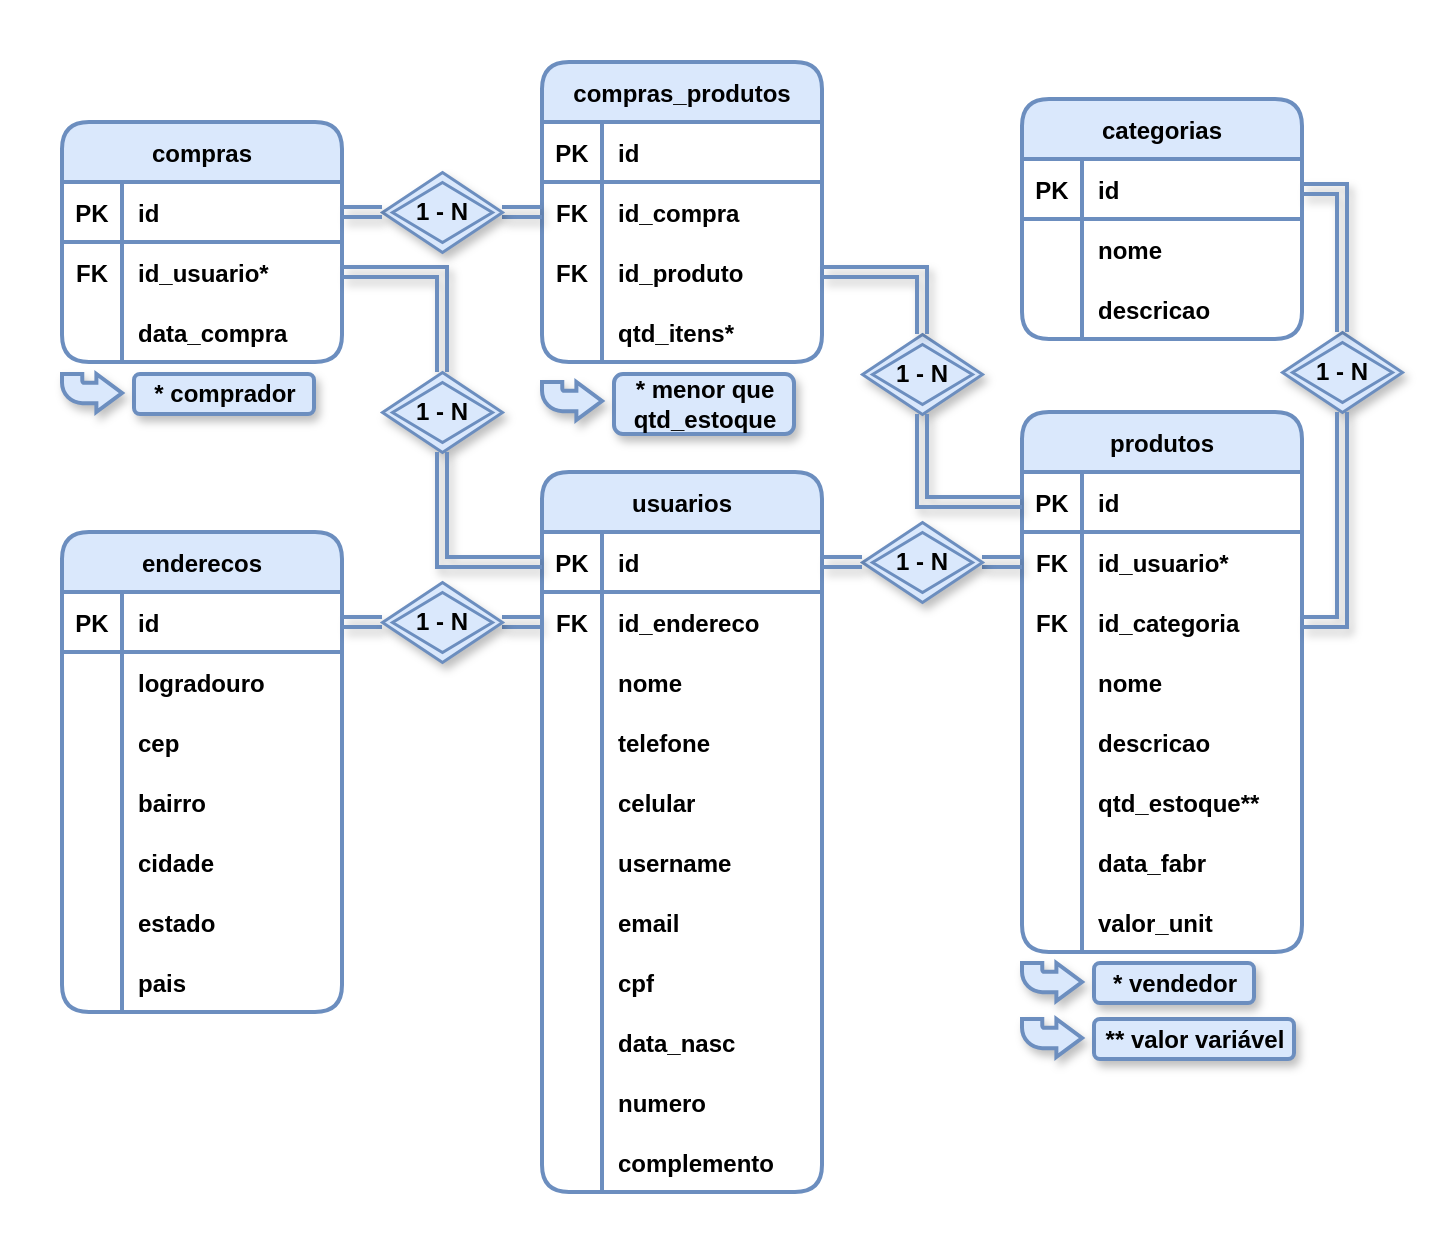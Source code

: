 <mxfile version="17.4.1" type="device"><diagram id="b4i7ONMPFhgixzAvoHpo" name="Page-1"><mxGraphModel dx="1632" dy="1576" grid="1" gridSize="10" guides="1" tooltips="1" connect="1" arrows="1" fold="1" page="1" pageScale="1" pageWidth="850" pageHeight="1100" math="0" shadow="0"><root><mxCell id="0"/><mxCell id="1" parent="0"/><mxCell id="5kbHIDiy7e9if0yEuhr5-342" style="edgeStyle=orthogonalEdgeStyle;shape=link;rounded=0;orthogonalLoop=1;jettySize=auto;html=1;fontSize=12;fontColor=default;labelBackgroundColor=default;fontStyle=1;strokeColor=#6C8EBF;fillColor=#f5f5f5;gradientColor=#b3b3b3;shadow=1;sketch=0;strokeWidth=2;" parent="1" source="5kbHIDiy7e9if0yEuhr5-11" target="5kbHIDiy7e9if0yEuhr5-293" edge="1"><mxGeometry relative="1" as="geometry"/></mxCell><mxCell id="5kbHIDiy7e9if0yEuhr5-4" value="usuarios" style="shape=table;startSize=30;container=1;collapsible=1;childLayout=tableLayout;fixedRows=1;rowLines=0;fontStyle=1;align=center;resizeLast=1;labelBackgroundColor=none;fontSize=12;fillColor=#dae8fc;strokeColor=#6C8EBF;shadow=0;rounded=1;strokeWidth=2;swimlaneLine=1;labelBorderColor=none;" parent="1" vertex="1"><mxGeometry x="70" y="140" width="140" height="360" as="geometry"/></mxCell><mxCell id="5kbHIDiy7e9if0yEuhr5-5" value="" style="shape=tableRow;horizontal=0;startSize=0;swimlaneHead=0;swimlaneBody=0;fillColor=none;collapsible=0;dropTarget=0;points=[[0,0.5],[1,0.5]];portConstraint=eastwest;top=0;left=0;right=0;bottom=1;fontColor=#000000;labelBackgroundColor=none;fontStyle=1;fontSize=12;strokeWidth=2;strokeColor=#6C8EBF;" parent="5kbHIDiy7e9if0yEuhr5-4" vertex="1"><mxGeometry y="30" width="140" height="30" as="geometry"/></mxCell><mxCell id="5kbHIDiy7e9if0yEuhr5-6" value="PK" style="shape=partialRectangle;connectable=0;fillColor=none;top=0;left=0;bottom=0;right=0;fontStyle=1;overflow=hidden;fontColor=#000000;labelBackgroundColor=none;fontSize=12;strokeWidth=2;strokeColor=#6C8EBF;" parent="5kbHIDiy7e9if0yEuhr5-5" vertex="1"><mxGeometry width="30" height="30" as="geometry"><mxRectangle width="30" height="30" as="alternateBounds"/></mxGeometry></mxCell><mxCell id="5kbHIDiy7e9if0yEuhr5-7" value="id" style="shape=partialRectangle;connectable=0;fillColor=none;top=0;left=0;bottom=0;right=0;align=left;spacingLeft=6;fontStyle=1;overflow=hidden;fontColor=#000000;labelBackgroundColor=none;fontSize=12;strokeWidth=2;strokeColor=#6C8EBF;" parent="5kbHIDiy7e9if0yEuhr5-5" vertex="1"><mxGeometry x="30" width="110" height="30" as="geometry"><mxRectangle width="110" height="30" as="alternateBounds"/></mxGeometry></mxCell><mxCell id="5kbHIDiy7e9if0yEuhr5-11" value="" style="shape=tableRow;horizontal=0;startSize=0;swimlaneHead=0;swimlaneBody=0;fillColor=none;collapsible=0;dropTarget=0;points=[[0,0.5],[1,0.5]];portConstraint=eastwest;top=0;left=0;right=0;bottom=0;fontColor=#000000;labelBackgroundColor=none;fontStyle=1;fontSize=12;strokeWidth=2;strokeColor=#6C8EBF;" parent="5kbHIDiy7e9if0yEuhr5-4" vertex="1"><mxGeometry y="60" width="140" height="30" as="geometry"/></mxCell><mxCell id="5kbHIDiy7e9if0yEuhr5-12" value="FK" style="shape=partialRectangle;connectable=0;fillColor=none;top=0;left=0;bottom=0;right=0;editable=1;overflow=hidden;fontStyle=1;fontColor=#000000;labelBackgroundColor=none;fontSize=12;strokeWidth=2;strokeColor=#6C8EBF;" parent="5kbHIDiy7e9if0yEuhr5-11" vertex="1"><mxGeometry width="30" height="30" as="geometry"><mxRectangle width="30" height="30" as="alternateBounds"/></mxGeometry></mxCell><mxCell id="5kbHIDiy7e9if0yEuhr5-13" value="id_endereco" style="shape=partialRectangle;connectable=0;fillColor=none;top=0;left=0;bottom=0;right=0;align=left;spacingLeft=6;overflow=hidden;fontStyle=1;fontColor=#000000;labelBackgroundColor=none;fontSize=12;strokeWidth=2;strokeColor=#6C8EBF;" parent="5kbHIDiy7e9if0yEuhr5-11" vertex="1"><mxGeometry x="30" width="110" height="30" as="geometry"><mxRectangle width="110" height="30" as="alternateBounds"/></mxGeometry></mxCell><mxCell id="5kbHIDiy7e9if0yEuhr5-8" value="" style="shape=tableRow;horizontal=0;startSize=0;swimlaneHead=0;swimlaneBody=0;fillColor=none;collapsible=0;dropTarget=0;points=[[0,0.5],[1,0.5]];portConstraint=eastwest;top=0;left=0;right=0;bottom=0;fontColor=#000000;labelBackgroundColor=none;fontStyle=1;fontSize=12;strokeWidth=2;strokeColor=#6C8EBF;" parent="5kbHIDiy7e9if0yEuhr5-4" vertex="1"><mxGeometry y="90" width="140" height="30" as="geometry"/></mxCell><mxCell id="5kbHIDiy7e9if0yEuhr5-9" value="" style="shape=partialRectangle;connectable=0;fillColor=none;top=0;left=0;bottom=0;right=0;editable=1;overflow=hidden;fontColor=#000000;labelBackgroundColor=none;fontStyle=1;fontSize=12;strokeWidth=2;strokeColor=#6C8EBF;" parent="5kbHIDiy7e9if0yEuhr5-8" vertex="1"><mxGeometry width="30" height="30" as="geometry"><mxRectangle width="30" height="30" as="alternateBounds"/></mxGeometry></mxCell><mxCell id="5kbHIDiy7e9if0yEuhr5-10" value="nome" style="shape=partialRectangle;connectable=0;fillColor=none;top=0;left=0;bottom=0;right=0;align=left;spacingLeft=6;overflow=hidden;fontColor=#000000;labelBackgroundColor=none;fontStyle=1;fontSize=12;strokeWidth=2;strokeColor=#6C8EBF;" parent="5kbHIDiy7e9if0yEuhr5-8" vertex="1"><mxGeometry x="30" width="110" height="30" as="geometry"><mxRectangle width="110" height="30" as="alternateBounds"/></mxGeometry></mxCell><mxCell id="5kbHIDiy7e9if0yEuhr5-14" value="" style="shape=tableRow;horizontal=0;startSize=0;swimlaneHead=0;swimlaneBody=0;fillColor=none;collapsible=0;dropTarget=0;points=[[0,0.5],[1,0.5]];portConstraint=eastwest;top=0;left=0;right=0;bottom=0;fontColor=#000000;labelBackgroundColor=none;fontStyle=1;fontSize=12;strokeWidth=2;strokeColor=#6C8EBF;" parent="5kbHIDiy7e9if0yEuhr5-4" vertex="1"><mxGeometry y="120" width="140" height="30" as="geometry"/></mxCell><mxCell id="5kbHIDiy7e9if0yEuhr5-15" value="" style="shape=partialRectangle;connectable=0;fillColor=none;top=0;left=0;bottom=0;right=0;editable=1;overflow=hidden;fontColor=#000000;labelBackgroundColor=none;fontStyle=1;fontSize=12;strokeWidth=2;strokeColor=#6C8EBF;" parent="5kbHIDiy7e9if0yEuhr5-14" vertex="1"><mxGeometry width="30" height="30" as="geometry"><mxRectangle width="30" height="30" as="alternateBounds"/></mxGeometry></mxCell><mxCell id="5kbHIDiy7e9if0yEuhr5-16" value="telefone" style="shape=partialRectangle;connectable=0;fillColor=none;top=0;left=0;bottom=0;right=0;align=left;spacingLeft=6;overflow=hidden;fontColor=#000000;labelBackgroundColor=none;fontStyle=1;fontSize=12;strokeWidth=2;strokeColor=#6C8EBF;" parent="5kbHIDiy7e9if0yEuhr5-14" vertex="1"><mxGeometry x="30" width="110" height="30" as="geometry"><mxRectangle width="110" height="30" as="alternateBounds"/></mxGeometry></mxCell><mxCell id="v97HUFxjXyV6KGa7uJma-49" style="shape=tableRow;horizontal=0;startSize=0;swimlaneHead=0;swimlaneBody=0;fillColor=none;collapsible=0;dropTarget=0;points=[[0,0.5],[1,0.5]];portConstraint=eastwest;top=0;left=0;right=0;bottom=0;fontColor=#000000;labelBackgroundColor=none;fontStyle=1;fontSize=12;strokeWidth=2;strokeColor=#6C8EBF;" parent="5kbHIDiy7e9if0yEuhr5-4" vertex="1"><mxGeometry y="150" width="140" height="30" as="geometry"/></mxCell><mxCell id="v97HUFxjXyV6KGa7uJma-50" style="shape=partialRectangle;connectable=0;fillColor=none;top=0;left=0;bottom=0;right=0;editable=1;overflow=hidden;fontColor=#000000;labelBackgroundColor=none;fontStyle=1;fontSize=12;strokeWidth=2;strokeColor=#6C8EBF;" parent="v97HUFxjXyV6KGa7uJma-49" vertex="1"><mxGeometry width="30" height="30" as="geometry"><mxRectangle width="30" height="30" as="alternateBounds"/></mxGeometry></mxCell><mxCell id="v97HUFxjXyV6KGa7uJma-51" value="celular" style="shape=partialRectangle;connectable=0;fillColor=none;top=0;left=0;bottom=0;right=0;align=left;spacingLeft=6;overflow=hidden;fontColor=#000000;labelBackgroundColor=none;fontStyle=1;fontSize=12;strokeWidth=2;strokeColor=#6C8EBF;" parent="v97HUFxjXyV6KGa7uJma-49" vertex="1"><mxGeometry x="30" width="110" height="30" as="geometry"><mxRectangle width="110" height="30" as="alternateBounds"/></mxGeometry></mxCell><mxCell id="5kbHIDiy7e9if0yEuhr5-156" style="shape=tableRow;horizontal=0;startSize=0;swimlaneHead=0;swimlaneBody=0;fillColor=none;collapsible=0;dropTarget=0;points=[[0,0.5],[1,0.5]];portConstraint=eastwest;top=0;left=0;right=0;bottom=0;fontColor=#000000;labelBackgroundColor=none;fontStyle=1;fontSize=12;strokeWidth=2;strokeColor=#6C8EBF;" parent="5kbHIDiy7e9if0yEuhr5-4" vertex="1"><mxGeometry y="180" width="140" height="30" as="geometry"/></mxCell><mxCell id="5kbHIDiy7e9if0yEuhr5-157" style="shape=partialRectangle;connectable=0;fillColor=none;top=0;left=0;bottom=0;right=0;editable=1;overflow=hidden;fontColor=#000000;labelBackgroundColor=none;fontStyle=1;fontSize=12;strokeWidth=2;strokeColor=#6C8EBF;" parent="5kbHIDiy7e9if0yEuhr5-156" vertex="1"><mxGeometry width="30" height="30" as="geometry"><mxRectangle width="30" height="30" as="alternateBounds"/></mxGeometry></mxCell><mxCell id="5kbHIDiy7e9if0yEuhr5-158" value="username" style="shape=partialRectangle;connectable=0;fillColor=none;top=0;left=0;bottom=0;right=0;align=left;spacingLeft=6;overflow=hidden;fontColor=#000000;labelBackgroundColor=none;fontStyle=1;fontSize=12;strokeWidth=2;strokeColor=#6C8EBF;" parent="5kbHIDiy7e9if0yEuhr5-156" vertex="1"><mxGeometry x="30" width="110" height="30" as="geometry"><mxRectangle width="110" height="30" as="alternateBounds"/></mxGeometry></mxCell><mxCell id="5kbHIDiy7e9if0yEuhr5-159" style="shape=tableRow;horizontal=0;startSize=0;swimlaneHead=0;swimlaneBody=0;fillColor=none;collapsible=0;dropTarget=0;points=[[0,0.5],[1,0.5]];portConstraint=eastwest;top=0;left=0;right=0;bottom=0;fontColor=#000000;labelBackgroundColor=none;fontStyle=1;fontSize=12;strokeWidth=2;strokeColor=#6C8EBF;" parent="5kbHIDiy7e9if0yEuhr5-4" vertex="1"><mxGeometry y="210" width="140" height="30" as="geometry"/></mxCell><mxCell id="5kbHIDiy7e9if0yEuhr5-160" style="shape=partialRectangle;connectable=0;fillColor=none;top=0;left=0;bottom=0;right=0;editable=1;overflow=hidden;fontColor=#000000;labelBackgroundColor=none;fontStyle=1;fontSize=12;strokeWidth=2;strokeColor=#6C8EBF;" parent="5kbHIDiy7e9if0yEuhr5-159" vertex="1"><mxGeometry width="30" height="30" as="geometry"><mxRectangle width="30" height="30" as="alternateBounds"/></mxGeometry></mxCell><mxCell id="5kbHIDiy7e9if0yEuhr5-161" value="email" style="shape=partialRectangle;connectable=0;fillColor=none;top=0;left=0;bottom=0;right=0;align=left;spacingLeft=6;overflow=hidden;fontColor=#000000;labelBackgroundColor=none;fontStyle=1;fontSize=12;strokeWidth=2;strokeColor=#6C8EBF;" parent="5kbHIDiy7e9if0yEuhr5-159" vertex="1"><mxGeometry x="30" width="110" height="30" as="geometry"><mxRectangle width="110" height="30" as="alternateBounds"/></mxGeometry></mxCell><mxCell id="5kbHIDiy7e9if0yEuhr5-162" style="shape=tableRow;horizontal=0;startSize=0;swimlaneHead=0;swimlaneBody=0;fillColor=none;collapsible=0;dropTarget=0;points=[[0,0.5],[1,0.5]];portConstraint=eastwest;top=0;left=0;right=0;bottom=0;fontColor=#000000;labelBackgroundColor=none;fontStyle=1;fontSize=12;strokeWidth=2;strokeColor=#6C8EBF;" parent="5kbHIDiy7e9if0yEuhr5-4" vertex="1"><mxGeometry y="240" width="140" height="30" as="geometry"/></mxCell><mxCell id="5kbHIDiy7e9if0yEuhr5-163" style="shape=partialRectangle;connectable=0;fillColor=none;top=0;left=0;bottom=0;right=0;editable=1;overflow=hidden;fontColor=#000000;labelBackgroundColor=none;fontStyle=1;fontSize=12;strokeWidth=2;strokeColor=#6C8EBF;" parent="5kbHIDiy7e9if0yEuhr5-162" vertex="1"><mxGeometry width="30" height="30" as="geometry"><mxRectangle width="30" height="30" as="alternateBounds"/></mxGeometry></mxCell><mxCell id="5kbHIDiy7e9if0yEuhr5-164" value="cpf" style="shape=partialRectangle;connectable=0;fillColor=none;top=0;left=0;bottom=0;right=0;align=left;spacingLeft=6;overflow=hidden;fontColor=#000000;labelBackgroundColor=none;fontStyle=1;fontSize=12;strokeWidth=2;strokeColor=#6C8EBF;" parent="5kbHIDiy7e9if0yEuhr5-162" vertex="1"><mxGeometry x="30" width="110" height="30" as="geometry"><mxRectangle width="110" height="30" as="alternateBounds"/></mxGeometry></mxCell><mxCell id="5kbHIDiy7e9if0yEuhr5-165" style="shape=tableRow;horizontal=0;startSize=0;swimlaneHead=0;swimlaneBody=0;fillColor=none;collapsible=0;dropTarget=0;points=[[0,0.5],[1,0.5]];portConstraint=eastwest;top=0;left=0;right=0;bottom=0;fontColor=#000000;labelBackgroundColor=none;fontStyle=1;fontSize=12;strokeWidth=2;strokeColor=#6C8EBF;" parent="5kbHIDiy7e9if0yEuhr5-4" vertex="1"><mxGeometry y="270" width="140" height="30" as="geometry"/></mxCell><mxCell id="5kbHIDiy7e9if0yEuhr5-166" style="shape=partialRectangle;connectable=0;fillColor=none;top=0;left=0;bottom=0;right=0;editable=1;overflow=hidden;fontColor=#000000;labelBackgroundColor=none;fontStyle=1;fontSize=12;strokeWidth=2;strokeColor=#6C8EBF;" parent="5kbHIDiy7e9if0yEuhr5-165" vertex="1"><mxGeometry width="30" height="30" as="geometry"><mxRectangle width="30" height="30" as="alternateBounds"/></mxGeometry></mxCell><mxCell id="5kbHIDiy7e9if0yEuhr5-167" value="data_nasc" style="shape=partialRectangle;connectable=0;fillColor=none;top=0;left=0;bottom=0;right=0;align=left;spacingLeft=6;overflow=hidden;fontColor=#000000;labelBackgroundColor=none;fontStyle=1;fontSize=12;strokeWidth=2;strokeColor=#6C8EBF;" parent="5kbHIDiy7e9if0yEuhr5-165" vertex="1"><mxGeometry x="30" width="110" height="30" as="geometry"><mxRectangle width="110" height="30" as="alternateBounds"/></mxGeometry></mxCell><mxCell id="5kbHIDiy7e9if0yEuhr5-286" style="shape=tableRow;horizontal=0;startSize=0;swimlaneHead=0;swimlaneBody=0;fillColor=none;collapsible=0;dropTarget=0;points=[[0,0.5],[1,0.5]];portConstraint=eastwest;top=0;left=0;right=0;bottom=0;fontColor=#000000;labelBackgroundColor=none;fontStyle=1;fontSize=12;strokeWidth=2;strokeColor=#6C8EBF;" parent="5kbHIDiy7e9if0yEuhr5-4" vertex="1"><mxGeometry y="300" width="140" height="30" as="geometry"/></mxCell><mxCell id="5kbHIDiy7e9if0yEuhr5-287" style="shape=partialRectangle;connectable=0;fillColor=none;top=0;left=0;bottom=0;right=0;editable=1;overflow=hidden;fontColor=#000000;labelBackgroundColor=none;fontStyle=1;fontSize=12;strokeWidth=2;strokeColor=#6C8EBF;" parent="5kbHIDiy7e9if0yEuhr5-286" vertex="1"><mxGeometry width="30" height="30" as="geometry"><mxRectangle width="30" height="30" as="alternateBounds"/></mxGeometry></mxCell><mxCell id="5kbHIDiy7e9if0yEuhr5-288" value="numero" style="shape=partialRectangle;connectable=0;fillColor=none;top=0;left=0;bottom=0;right=0;align=left;spacingLeft=6;overflow=hidden;fontColor=#000000;labelBackgroundColor=none;fontStyle=1;fontSize=12;strokeWidth=2;strokeColor=#6C8EBF;" parent="5kbHIDiy7e9if0yEuhr5-286" vertex="1"><mxGeometry x="30" width="110" height="30" as="geometry"><mxRectangle width="110" height="30" as="alternateBounds"/></mxGeometry></mxCell><mxCell id="5kbHIDiy7e9if0yEuhr5-283" style="shape=tableRow;horizontal=0;startSize=0;swimlaneHead=0;swimlaneBody=0;fillColor=none;collapsible=0;dropTarget=0;points=[[0,0.5],[1,0.5]];portConstraint=eastwest;top=0;left=0;right=0;bottom=0;fontColor=#000000;labelBackgroundColor=none;fontStyle=1;fontSize=12;strokeWidth=2;strokeColor=#6C8EBF;" parent="5kbHIDiy7e9if0yEuhr5-4" vertex="1"><mxGeometry y="330" width="140" height="30" as="geometry"/></mxCell><mxCell id="5kbHIDiy7e9if0yEuhr5-284" style="shape=partialRectangle;connectable=0;fillColor=none;top=0;left=0;bottom=0;right=0;editable=1;overflow=hidden;fontColor=#000000;labelBackgroundColor=none;fontStyle=1;fontSize=12;strokeWidth=2;strokeColor=#6C8EBF;" parent="5kbHIDiy7e9if0yEuhr5-283" vertex="1"><mxGeometry width="30" height="30" as="geometry"><mxRectangle width="30" height="30" as="alternateBounds"/></mxGeometry></mxCell><mxCell id="5kbHIDiy7e9if0yEuhr5-285" value="complemento" style="shape=partialRectangle;connectable=0;fillColor=none;top=0;left=0;bottom=0;right=0;align=left;spacingLeft=6;overflow=hidden;fontColor=#000000;labelBackgroundColor=none;fontStyle=1;fontSize=12;strokeWidth=2;strokeColor=#6C8EBF;" parent="5kbHIDiy7e9if0yEuhr5-283" vertex="1"><mxGeometry x="30" width="110" height="30" as="geometry"><mxRectangle width="110" height="30" as="alternateBounds"/></mxGeometry></mxCell><mxCell id="5kbHIDiy7e9if0yEuhr5-339" style="edgeStyle=elbowEdgeStyle;shape=link;rounded=0;orthogonalLoop=1;jettySize=auto;html=1;fontSize=10;fontColor=#000000;labelBackgroundColor=none;fontStyle=1;elbow=vertical;" parent="1" source="5kbHIDiy7e9if0yEuhr5-39" edge="1"><mxGeometry relative="1" as="geometry"/></mxCell><mxCell id="v97HUFxjXyV6KGa7uJma-4" style="edgeStyle=elbowEdgeStyle;rounded=0;orthogonalLoop=1;jettySize=auto;html=1;entryX=0.5;entryY=1;entryDx=0;entryDy=0;entryPerimeter=0;shape=link;" parent="1" target="5kbHIDiy7e9if0yEuhr5-184" edge="1"><mxGeometry relative="1" as="geometry"/></mxCell><mxCell id="5kbHIDiy7e9if0yEuhr5-39" value="produtos" style="shape=table;startSize=30;container=1;collapsible=1;childLayout=tableLayout;fixedRows=1;rowLines=0;fontStyle=1;align=center;resizeLast=1;labelBackgroundColor=none;fontSize=12;fillColor=#dae8fc;strokeColor=#6c8ebf;shadow=0;swimlaneLine=1;rounded=1;strokeWidth=2;" parent="1" vertex="1"><mxGeometry x="310" y="110" width="140" height="270" as="geometry"><mxRectangle x="335" y="290" width="80" height="30" as="alternateBounds"/></mxGeometry></mxCell><mxCell id="5kbHIDiy7e9if0yEuhr5-40" value="" style="shape=tableRow;horizontal=0;startSize=0;swimlaneHead=0;swimlaneBody=0;fillColor=none;collapsible=0;dropTarget=0;points=[[0,0.5],[1,0.5]];portConstraint=eastwest;top=0;left=0;right=0;bottom=1;fontColor=#000000;labelBackgroundColor=none;fontStyle=1;fontSize=12;strokeWidth=2;strokeColor=#6C8EBF;" parent="5kbHIDiy7e9if0yEuhr5-39" vertex="1"><mxGeometry y="30" width="140" height="30" as="geometry"/></mxCell><mxCell id="5kbHIDiy7e9if0yEuhr5-41" value="PK" style="shape=partialRectangle;connectable=0;fillColor=none;top=0;left=0;bottom=0;right=0;fontStyle=1;overflow=hidden;strokeColor=#6C8EBF;fontColor=#000000;labelBackgroundColor=none;fontSize=12;strokeWidth=2;" parent="5kbHIDiy7e9if0yEuhr5-40" vertex="1"><mxGeometry width="30" height="30" as="geometry"><mxRectangle width="30" height="30" as="alternateBounds"/></mxGeometry></mxCell><mxCell id="5kbHIDiy7e9if0yEuhr5-42" value="id" style="shape=partialRectangle;connectable=0;fillColor=none;top=0;left=0;bottom=0;right=0;align=left;spacingLeft=6;fontStyle=1;overflow=hidden;fontColor=#000000;labelBackgroundColor=none;fontSize=12;strokeWidth=2;strokeColor=#6C8EBF;" parent="5kbHIDiy7e9if0yEuhr5-40" vertex="1"><mxGeometry x="30" width="110" height="30" as="geometry"><mxRectangle width="110" height="30" as="alternateBounds"/></mxGeometry></mxCell><mxCell id="v97HUFxjXyV6KGa7uJma-16" style="shape=tableRow;horizontal=0;startSize=0;swimlaneHead=0;swimlaneBody=0;fillColor=none;collapsible=0;dropTarget=0;points=[[0,0.5],[1,0.5]];portConstraint=eastwest;top=0;left=0;right=0;bottom=0;fontColor=#000000;labelBackgroundColor=none;fontStyle=1;fontSize=12;strokeWidth=2;strokeColor=#6C8EBF;" parent="5kbHIDiy7e9if0yEuhr5-39" vertex="1"><mxGeometry y="60" width="140" height="30" as="geometry"/></mxCell><mxCell id="v97HUFxjXyV6KGa7uJma-17" value="FK" style="shape=partialRectangle;connectable=0;fillColor=none;top=0;left=0;bottom=0;right=0;editable=1;overflow=hidden;fontStyle=1;fontColor=#000000;labelBackgroundColor=none;fontSize=12;strokeWidth=2;strokeColor=#6C8EBF;" parent="v97HUFxjXyV6KGa7uJma-16" vertex="1"><mxGeometry width="30" height="30" as="geometry"><mxRectangle width="30" height="30" as="alternateBounds"/></mxGeometry></mxCell><mxCell id="v97HUFxjXyV6KGa7uJma-18" value="id_usuario*" style="shape=partialRectangle;connectable=0;fillColor=none;top=0;left=0;bottom=0;right=0;align=left;spacingLeft=6;overflow=hidden;fontStyle=1;fontSize=12;fontColor=#000000;labelBackgroundColor=none;strokeWidth=2;strokeColor=#6C8EBF;" parent="v97HUFxjXyV6KGa7uJma-16" vertex="1"><mxGeometry x="30" width="110" height="30" as="geometry"><mxRectangle width="110" height="30" as="alternateBounds"/></mxGeometry></mxCell><mxCell id="v97HUFxjXyV6KGa7uJma-19" style="shape=tableRow;horizontal=0;startSize=0;swimlaneHead=0;swimlaneBody=0;fillColor=none;collapsible=0;dropTarget=0;points=[[0,0.5],[1,0.5]];portConstraint=eastwest;top=0;left=0;right=0;bottom=0;fontColor=#000000;labelBackgroundColor=none;fontStyle=1;fontSize=12;strokeWidth=2;strokeColor=#6C8EBF;" parent="5kbHIDiy7e9if0yEuhr5-39" vertex="1"><mxGeometry y="90" width="140" height="30" as="geometry"/></mxCell><mxCell id="v97HUFxjXyV6KGa7uJma-20" value="FK" style="shape=partialRectangle;connectable=0;fillColor=none;top=0;left=0;bottom=0;right=0;editable=1;overflow=hidden;fontColor=#000000;labelBackgroundColor=none;fontStyle=1;fontSize=12;strokeWidth=2;strokeColor=#6C8EBF;" parent="v97HUFxjXyV6KGa7uJma-19" vertex="1"><mxGeometry width="30" height="30" as="geometry"><mxRectangle width="30" height="30" as="alternateBounds"/></mxGeometry></mxCell><mxCell id="v97HUFxjXyV6KGa7uJma-21" value="id_categoria" style="shape=partialRectangle;connectable=0;fillColor=none;top=0;left=0;bottom=0;right=0;align=left;spacingLeft=6;overflow=hidden;fontColor=#000000;labelBackgroundColor=none;fontStyle=1;fontSize=12;strokeWidth=2;strokeColor=#6C8EBF;" parent="v97HUFxjXyV6KGa7uJma-19" vertex="1"><mxGeometry x="30" width="110" height="30" as="geometry"><mxRectangle width="110" height="30" as="alternateBounds"/></mxGeometry></mxCell><mxCell id="5kbHIDiy7e9if0yEuhr5-43" value="" style="shape=tableRow;horizontal=0;startSize=0;swimlaneHead=0;swimlaneBody=0;fillColor=none;collapsible=0;dropTarget=0;points=[[0,0.5],[1,0.5]];portConstraint=eastwest;top=0;left=0;right=0;bottom=0;fontColor=#000000;labelBackgroundColor=none;fontStyle=1;fontSize=12;strokeWidth=2;strokeColor=#6C8EBF;" parent="5kbHIDiy7e9if0yEuhr5-39" vertex="1"><mxGeometry y="120" width="140" height="30" as="geometry"/></mxCell><mxCell id="5kbHIDiy7e9if0yEuhr5-44" value="" style="shape=partialRectangle;connectable=0;fillColor=none;top=0;left=0;bottom=0;right=0;editable=1;overflow=hidden;fontColor=#000000;labelBackgroundColor=none;fontStyle=1;fontSize=12;strokeWidth=2;strokeColor=#6C8EBF;" parent="5kbHIDiy7e9if0yEuhr5-43" vertex="1"><mxGeometry width="30" height="30" as="geometry"><mxRectangle width="30" height="30" as="alternateBounds"/></mxGeometry></mxCell><mxCell id="5kbHIDiy7e9if0yEuhr5-45" value="nome" style="shape=partialRectangle;connectable=0;fillColor=none;top=0;left=0;bottom=0;right=0;align=left;spacingLeft=6;overflow=hidden;fontColor=#000000;labelBackgroundColor=none;fontStyle=1;fontSize=12;strokeWidth=2;strokeColor=#6C8EBF;" parent="5kbHIDiy7e9if0yEuhr5-43" vertex="1"><mxGeometry x="30" width="110" height="30" as="geometry"><mxRectangle width="110" height="30" as="alternateBounds"/></mxGeometry></mxCell><mxCell id="5kbHIDiy7e9if0yEuhr5-46" value="" style="shape=tableRow;horizontal=0;startSize=0;swimlaneHead=0;swimlaneBody=0;fillColor=none;collapsible=0;dropTarget=0;points=[[0,0.5],[1,0.5]];portConstraint=eastwest;top=0;left=0;right=0;bottom=0;fontColor=#000000;labelBackgroundColor=none;fontStyle=1;fontSize=12;strokeWidth=2;strokeColor=#6C8EBF;" parent="5kbHIDiy7e9if0yEuhr5-39" vertex="1"><mxGeometry y="150" width="140" height="30" as="geometry"/></mxCell><mxCell id="5kbHIDiy7e9if0yEuhr5-47" value="" style="shape=partialRectangle;connectable=0;fillColor=none;top=0;left=0;bottom=0;right=0;editable=1;overflow=hidden;fontColor=#000000;labelBackgroundColor=none;fontStyle=1;fontSize=12;strokeWidth=2;strokeColor=#6C8EBF;" parent="5kbHIDiy7e9if0yEuhr5-46" vertex="1"><mxGeometry width="30" height="30" as="geometry"><mxRectangle width="30" height="30" as="alternateBounds"/></mxGeometry></mxCell><mxCell id="5kbHIDiy7e9if0yEuhr5-48" value="descricao" style="shape=partialRectangle;connectable=0;fillColor=none;top=0;left=0;bottom=0;right=0;align=left;spacingLeft=6;overflow=hidden;fontColor=#000000;labelBackgroundColor=none;fontStyle=1;fontSize=12;strokeWidth=2;strokeColor=#6C8EBF;" parent="5kbHIDiy7e9if0yEuhr5-46" vertex="1"><mxGeometry x="30" width="110" height="30" as="geometry"><mxRectangle width="110" height="30" as="alternateBounds"/></mxGeometry></mxCell><mxCell id="5kbHIDiy7e9if0yEuhr5-152" style="shape=tableRow;horizontal=0;startSize=0;swimlaneHead=0;swimlaneBody=0;fillColor=none;collapsible=0;dropTarget=0;points=[[0,0.5],[1,0.5]];portConstraint=eastwest;top=0;left=0;right=0;bottom=0;fontColor=#000000;labelBackgroundColor=none;fontStyle=1;fontSize=12;strokeWidth=2;strokeColor=#6C8EBF;" parent="5kbHIDiy7e9if0yEuhr5-39" vertex="1"><mxGeometry y="180" width="140" height="30" as="geometry"/></mxCell><mxCell id="5kbHIDiy7e9if0yEuhr5-153" style="shape=partialRectangle;connectable=0;fillColor=none;top=0;left=0;bottom=0;right=0;editable=1;overflow=hidden;fontColor=#000000;labelBackgroundColor=none;fontStyle=1;fontSize=12;strokeWidth=2;strokeColor=#6C8EBF;" parent="5kbHIDiy7e9if0yEuhr5-152" vertex="1"><mxGeometry width="30" height="30" as="geometry"><mxRectangle width="30" height="30" as="alternateBounds"/></mxGeometry></mxCell><mxCell id="5kbHIDiy7e9if0yEuhr5-154" value="qtd_estoque**" style="shape=partialRectangle;connectable=0;fillColor=none;top=0;left=0;bottom=0;right=0;align=left;spacingLeft=6;overflow=hidden;fontColor=#000000;labelBackgroundColor=none;fontStyle=1;fontSize=12;strokeWidth=2;strokeColor=#6C8EBF;" parent="5kbHIDiy7e9if0yEuhr5-152" vertex="1"><mxGeometry x="30" width="110" height="30" as="geometry"><mxRectangle width="110" height="30" as="alternateBounds"/></mxGeometry></mxCell><mxCell id="5kbHIDiy7e9if0yEuhr5-149" style="shape=tableRow;horizontal=0;startSize=0;swimlaneHead=0;swimlaneBody=0;fillColor=none;collapsible=0;dropTarget=0;points=[[0,0.5],[1,0.5]];portConstraint=eastwest;top=0;left=0;right=0;bottom=0;fontColor=#000000;labelBackgroundColor=none;fontStyle=1;fontSize=12;strokeWidth=2;strokeColor=#6C8EBF;" parent="5kbHIDiy7e9if0yEuhr5-39" vertex="1"><mxGeometry y="210" width="140" height="30" as="geometry"/></mxCell><mxCell id="5kbHIDiy7e9if0yEuhr5-150" style="shape=partialRectangle;connectable=0;fillColor=none;top=0;left=0;bottom=0;right=0;editable=1;overflow=hidden;fontColor=#000000;labelBackgroundColor=none;fontStyle=1;fontSize=12;strokeWidth=2;strokeColor=#6C8EBF;" parent="5kbHIDiy7e9if0yEuhr5-149" vertex="1"><mxGeometry width="30" height="30" as="geometry"><mxRectangle width="30" height="30" as="alternateBounds"/></mxGeometry></mxCell><mxCell id="5kbHIDiy7e9if0yEuhr5-151" value="data_fabr" style="shape=partialRectangle;connectable=0;fillColor=none;top=0;left=0;bottom=0;right=0;align=left;spacingLeft=6;overflow=hidden;fontColor=#000000;labelBackgroundColor=none;fontStyle=1;fontSize=12;strokeWidth=2;strokeColor=#6C8EBF;" parent="5kbHIDiy7e9if0yEuhr5-149" vertex="1"><mxGeometry x="30" width="110" height="30" as="geometry"><mxRectangle width="110" height="30" as="alternateBounds"/></mxGeometry></mxCell><mxCell id="5kbHIDiy7e9if0yEuhr5-146" style="shape=tableRow;horizontal=0;startSize=0;swimlaneHead=0;swimlaneBody=0;fillColor=none;collapsible=0;dropTarget=0;points=[[0,0.5],[1,0.5]];portConstraint=eastwest;top=0;left=0;right=0;bottom=0;fontColor=#000000;labelBackgroundColor=none;fontStyle=1;fontSize=12;" parent="5kbHIDiy7e9if0yEuhr5-39" vertex="1"><mxGeometry y="240" width="140" height="30" as="geometry"/></mxCell><mxCell id="5kbHIDiy7e9if0yEuhr5-147" style="shape=partialRectangle;connectable=0;fillColor=none;top=0;left=0;bottom=0;right=0;editable=1;overflow=hidden;fontColor=#000000;labelBackgroundColor=none;fontStyle=1;fontSize=12;" parent="5kbHIDiy7e9if0yEuhr5-146" vertex="1"><mxGeometry width="30" height="30" as="geometry"><mxRectangle width="30" height="30" as="alternateBounds"/></mxGeometry></mxCell><mxCell id="5kbHIDiy7e9if0yEuhr5-148" value="valor_unit" style="shape=partialRectangle;connectable=0;fillColor=none;top=0;left=0;bottom=0;right=0;align=left;spacingLeft=6;overflow=hidden;fontColor=#000000;labelBackgroundColor=none;fontStyle=1;fontSize=12;" parent="5kbHIDiy7e9if0yEuhr5-146" vertex="1"><mxGeometry x="30" width="110" height="30" as="geometry"><mxRectangle width="110" height="30" as="alternateBounds"/></mxGeometry></mxCell><mxCell id="5kbHIDiy7e9if0yEuhr5-60" value="" style="shape=tableRow;horizontal=0;startSize=0;swimlaneHead=0;swimlaneBody=0;fillColor=none;collapsible=0;dropTarget=0;points=[[0,0.5],[1,0.5]];portConstraint=eastwest;top=0;left=0;right=0;bottom=0;fontColor=#000000;labelBackgroundColor=none;fontStyle=1;fontSize=12;" parent="1" vertex="1"><mxGeometry x="40" y="190" width="180" height="30" as="geometry"/></mxCell><mxCell id="5kbHIDiy7e9if0yEuhr5-63" value="" style="shape=tableRow;horizontal=0;startSize=0;swimlaneHead=0;swimlaneBody=0;fillColor=none;collapsible=0;dropTarget=0;points=[[0,0.5],[1,0.5]];portConstraint=eastwest;top=0;left=0;right=0;bottom=0;fontColor=#000000;labelBackgroundColor=none;fontStyle=1;fontSize=12;strokeWidth=2;strokeColor=#6C8EBF;" parent="1" vertex="1"><mxGeometry x="60" y="180" width="180" height="30" as="geometry"/></mxCell><mxCell id="5kbHIDiy7e9if0yEuhr5-66" value="" style="shape=tableRow;horizontal=0;startSize=0;swimlaneHead=0;swimlaneBody=0;fillColor=none;collapsible=0;dropTarget=0;points=[[0,0.5],[1,0.5]];portConstraint=eastwest;top=0;left=0;right=0;bottom=0;fontColor=#000000;labelBackgroundColor=none;fontStyle=1;fontSize=12;" parent="1" vertex="1"><mxGeometry x="40" y="220" width="180" height="30" as="geometry"/></mxCell><mxCell id="5kbHIDiy7e9if0yEuhr5-95" value="categorias" style="shape=table;startSize=30;container=1;collapsible=1;childLayout=tableLayout;fixedRows=1;rowLines=0;fontStyle=1;align=center;resizeLast=1;labelBackgroundColor=none;fontSize=12;fillColor=#dae8fc;strokeColor=#6C8EBF;shadow=0;swimlaneLine=1;rounded=1;strokeWidth=2;" parent="1" vertex="1"><mxGeometry x="310" y="-46.5" width="140" height="120" as="geometry"/></mxCell><mxCell id="5kbHIDiy7e9if0yEuhr5-96" value="" style="shape=tableRow;horizontal=0;startSize=0;swimlaneHead=0;swimlaneBody=0;fillColor=none;collapsible=0;dropTarget=0;points=[[0,0.5],[1,0.5]];portConstraint=eastwest;top=0;left=0;right=0;bottom=1;fontColor=#000000;labelBackgroundColor=none;fontStyle=1;fontSize=12;strokeWidth=2;strokeColor=#6C8EBF;" parent="5kbHIDiy7e9if0yEuhr5-95" vertex="1"><mxGeometry y="30" width="140" height="30" as="geometry"/></mxCell><mxCell id="5kbHIDiy7e9if0yEuhr5-97" value="PK" style="shape=partialRectangle;connectable=0;fillColor=none;top=0;left=0;bottom=0;right=0;fontStyle=1;overflow=hidden;fontColor=#000000;labelBackgroundColor=none;fontSize=12;strokeWidth=2;strokeColor=#6C8EBF;" parent="5kbHIDiy7e9if0yEuhr5-96" vertex="1"><mxGeometry width="30" height="30" as="geometry"><mxRectangle width="30" height="30" as="alternateBounds"/></mxGeometry></mxCell><mxCell id="5kbHIDiy7e9if0yEuhr5-98" value="id" style="shape=partialRectangle;connectable=0;fillColor=none;top=0;left=0;bottom=0;right=0;align=left;spacingLeft=6;fontStyle=1;overflow=hidden;fontColor=#000000;labelBackgroundColor=none;fontSize=12;strokeWidth=2;strokeColor=#6C8EBF;" parent="5kbHIDiy7e9if0yEuhr5-96" vertex="1"><mxGeometry x="30" width="110" height="30" as="geometry"><mxRectangle width="110" height="30" as="alternateBounds"/></mxGeometry></mxCell><mxCell id="5kbHIDiy7e9if0yEuhr5-99" value="" style="shape=tableRow;horizontal=0;startSize=0;swimlaneHead=0;swimlaneBody=0;fillColor=none;collapsible=0;dropTarget=0;points=[[0,0.5],[1,0.5]];portConstraint=eastwest;top=0;left=0;right=0;bottom=0;fontColor=#000000;labelBackgroundColor=none;fontStyle=1;fontSize=12;strokeWidth=2;strokeColor=#6C8EBF;" parent="5kbHIDiy7e9if0yEuhr5-95" vertex="1"><mxGeometry y="60" width="140" height="30" as="geometry"/></mxCell><mxCell id="5kbHIDiy7e9if0yEuhr5-100" value="" style="shape=partialRectangle;connectable=0;fillColor=none;top=0;left=0;bottom=0;right=0;editable=1;overflow=hidden;fontColor=#000000;labelBackgroundColor=none;fontStyle=1;fontSize=12;strokeWidth=2;strokeColor=#6C8EBF;" parent="5kbHIDiy7e9if0yEuhr5-99" vertex="1"><mxGeometry width="30" height="30" as="geometry"><mxRectangle width="30" height="30" as="alternateBounds"/></mxGeometry></mxCell><mxCell id="5kbHIDiy7e9if0yEuhr5-101" value="nome" style="shape=partialRectangle;connectable=0;fillColor=none;top=0;left=0;bottom=0;right=0;align=left;spacingLeft=6;overflow=hidden;fontColor=#000000;labelBackgroundColor=none;fontStyle=1;fontSize=12;strokeWidth=2;strokeColor=#6C8EBF;" parent="5kbHIDiy7e9if0yEuhr5-99" vertex="1"><mxGeometry x="30" width="110" height="30" as="geometry"><mxRectangle width="110" height="30" as="alternateBounds"/></mxGeometry></mxCell><mxCell id="5kbHIDiy7e9if0yEuhr5-102" value="" style="shape=tableRow;horizontal=0;startSize=0;swimlaneHead=0;swimlaneBody=0;fillColor=none;collapsible=0;dropTarget=0;points=[[0,0.5],[1,0.5]];portConstraint=eastwest;top=0;left=0;right=0;bottom=0;fontColor=#000000;labelBackgroundColor=none;fontStyle=1;fontSize=12;strokeWidth=2;strokeColor=#6C8EBF;" parent="5kbHIDiy7e9if0yEuhr5-95" vertex="1"><mxGeometry y="90" width="140" height="30" as="geometry"/></mxCell><mxCell id="5kbHIDiy7e9if0yEuhr5-103" value="" style="shape=partialRectangle;connectable=0;fillColor=none;top=0;left=0;bottom=0;right=0;editable=1;overflow=hidden;fontColor=#000000;labelBackgroundColor=none;fontStyle=1;fontSize=12;strokeWidth=2;strokeColor=#6C8EBF;" parent="5kbHIDiy7e9if0yEuhr5-102" vertex="1"><mxGeometry width="30" height="30" as="geometry"><mxRectangle width="30" height="30" as="alternateBounds"/></mxGeometry></mxCell><mxCell id="5kbHIDiy7e9if0yEuhr5-104" value="descricao" style="shape=partialRectangle;connectable=0;fillColor=none;top=0;left=0;bottom=0;right=0;align=left;spacingLeft=6;overflow=hidden;fontColor=#000000;labelBackgroundColor=none;fontStyle=1;fontSize=12;strokeWidth=2;strokeColor=#6C8EBF;" parent="5kbHIDiy7e9if0yEuhr5-102" vertex="1"><mxGeometry x="30" width="110" height="30" as="geometry"><mxRectangle width="110" height="30" as="alternateBounds"/></mxGeometry></mxCell><mxCell id="5kbHIDiy7e9if0yEuhr5-118" value="" style="shape=tableRow;horizontal=0;startSize=0;swimlaneHead=0;swimlaneBody=0;fillColor=none;collapsible=0;dropTarget=0;points=[[0,0.5],[1,0.5]];portConstraint=eastwest;top=0;left=0;right=0;bottom=0;fontColor=#000000;labelBackgroundColor=none;fontStyle=1;fontSize=12;" parent="1" vertex="1"><mxGeometry x="490" y="113" width="30" height="30" as="geometry"/></mxCell><mxCell id="5kbHIDiy7e9if0yEuhr5-121" value="** valor variável" style="text;html=1;align=center;verticalAlign=middle;resizable=0;points=[];autosize=1;strokeColor=#6c8ebf;fillColor=#dae8fc;labelBackgroundColor=none;fontStyle=1;fontSize=12;rounded=1;shadow=1;strokeWidth=2;" parent="1" vertex="1"><mxGeometry x="346" y="413.5" width="100" height="20" as="geometry"/></mxCell><mxCell id="5kbHIDiy7e9if0yEuhr5-122" value="compras" style="shape=table;startSize=30;container=1;collapsible=1;childLayout=tableLayout;fixedRows=1;rowLines=0;fontStyle=1;align=center;resizeLast=1;labelBackgroundColor=none;fontSize=12;fillColor=#dae8fc;strokeColor=#6C8EBF;shadow=0;rounded=1;strokeWidth=2;swimlaneLine=1;" parent="1" vertex="1"><mxGeometry x="-170" y="-35" width="140" height="120" as="geometry"/></mxCell><mxCell id="5kbHIDiy7e9if0yEuhr5-123" value="" style="shape=tableRow;horizontal=0;startSize=0;swimlaneHead=0;swimlaneBody=0;fillColor=none;collapsible=0;dropTarget=0;points=[[0,0.5],[1,0.5]];portConstraint=eastwest;top=0;left=0;right=0;bottom=1;fontColor=#000000;labelBackgroundColor=none;fontStyle=1;fontSize=12;strokeWidth=2;strokeColor=#6C8EBF;" parent="5kbHIDiy7e9if0yEuhr5-122" vertex="1"><mxGeometry y="30" width="140" height="30" as="geometry"/></mxCell><mxCell id="5kbHIDiy7e9if0yEuhr5-124" value="PK" style="shape=partialRectangle;connectable=0;fillColor=none;top=0;left=0;bottom=0;right=0;fontStyle=1;overflow=hidden;fontColor=#000000;labelBackgroundColor=none;fontSize=12;strokeWidth=2;strokeColor=#6C8EBF;" parent="5kbHIDiy7e9if0yEuhr5-123" vertex="1"><mxGeometry width="30" height="30" as="geometry"><mxRectangle width="30" height="30" as="alternateBounds"/></mxGeometry></mxCell><mxCell id="5kbHIDiy7e9if0yEuhr5-125" value="id" style="shape=partialRectangle;connectable=0;fillColor=none;top=0;left=0;bottom=0;right=0;align=left;spacingLeft=6;fontStyle=1;overflow=hidden;fontColor=#000000;labelBackgroundColor=none;fontSize=12;strokeWidth=2;strokeColor=#6C8EBF;" parent="5kbHIDiy7e9if0yEuhr5-123" vertex="1"><mxGeometry x="30" width="110" height="30" as="geometry"><mxRectangle width="110" height="30" as="alternateBounds"/></mxGeometry></mxCell><mxCell id="5kbHIDiy7e9if0yEuhr5-129" value="" style="shape=tableRow;horizontal=0;startSize=0;swimlaneHead=0;swimlaneBody=0;fillColor=none;collapsible=0;dropTarget=0;points=[[0,0.5],[1,0.5]];portConstraint=eastwest;top=0;left=0;right=0;bottom=0;fontStyle=1;fontColor=#000000;labelBackgroundColor=none;fontSize=12;strokeWidth=2;strokeColor=#6C8EBF;" parent="5kbHIDiy7e9if0yEuhr5-122" vertex="1"><mxGeometry y="60" width="140" height="30" as="geometry"/></mxCell><mxCell id="5kbHIDiy7e9if0yEuhr5-130" value="FK" style="shape=partialRectangle;connectable=0;fillColor=none;top=0;left=0;bottom=0;right=0;editable=1;overflow=hidden;fontStyle=1;fontColor=#000000;labelBackgroundColor=none;fontSize=12;strokeWidth=2;strokeColor=#6C8EBF;" parent="5kbHIDiy7e9if0yEuhr5-129" vertex="1"><mxGeometry width="30" height="30" as="geometry"><mxRectangle width="30" height="30" as="alternateBounds"/></mxGeometry></mxCell><mxCell id="5kbHIDiy7e9if0yEuhr5-131" value="id_usuario*" style="shape=partialRectangle;connectable=0;fillColor=none;top=0;left=0;bottom=0;right=0;align=left;spacingLeft=6;overflow=hidden;fontSize=12;fontStyle=1;fontColor=#000000;labelBackgroundColor=none;strokeWidth=2;strokeColor=#6C8EBF;" parent="5kbHIDiy7e9if0yEuhr5-129" vertex="1"><mxGeometry x="30" width="110" height="30" as="geometry"><mxRectangle width="110" height="30" as="alternateBounds"/></mxGeometry></mxCell><mxCell id="5kbHIDiy7e9if0yEuhr5-126" value="" style="shape=tableRow;horizontal=0;startSize=0;swimlaneHead=0;swimlaneBody=0;fillColor=none;collapsible=0;dropTarget=0;points=[[0,0.5],[1,0.5]];portConstraint=eastwest;top=0;left=0;right=0;bottom=0;fontColor=#000000;labelBackgroundColor=none;fontStyle=1;fontSize=12;strokeWidth=2;strokeColor=#6C8EBF;" parent="5kbHIDiy7e9if0yEuhr5-122" vertex="1"><mxGeometry y="90" width="140" height="30" as="geometry"/></mxCell><mxCell id="5kbHIDiy7e9if0yEuhr5-127" value="" style="shape=partialRectangle;connectable=0;fillColor=none;top=0;left=0;bottom=0;right=0;editable=1;overflow=hidden;fontColor=#000000;labelBackgroundColor=none;fontStyle=1;fontSize=12;strokeWidth=2;strokeColor=#6C8EBF;" parent="5kbHIDiy7e9if0yEuhr5-126" vertex="1"><mxGeometry width="30" height="30" as="geometry"><mxRectangle width="30" height="30" as="alternateBounds"/></mxGeometry></mxCell><mxCell id="5kbHIDiy7e9if0yEuhr5-128" value="data_compra" style="shape=partialRectangle;connectable=0;fillColor=none;top=0;left=0;bottom=0;right=0;align=left;spacingLeft=6;overflow=hidden;fontColor=#000000;labelBackgroundColor=none;fontStyle=1;fontSize=12;strokeWidth=2;strokeColor=#6C8EBF;" parent="5kbHIDiy7e9if0yEuhr5-126" vertex="1"><mxGeometry x="30" width="110" height="30" as="geometry"><mxRectangle width="110" height="30" as="alternateBounds"/></mxGeometry></mxCell><mxCell id="v97HUFxjXyV6KGa7uJma-14" style="edgeStyle=elbowEdgeStyle;shape=link;rounded=0;orthogonalLoop=1;jettySize=auto;html=1;fontSize=12;strokeColor=#6C8EBF;fillColor=#f5f5f5;gradientColor=#b3b3b3;shadow=1;sketch=0;strokeWidth=2;" parent="1" source="5kbHIDiy7e9if0yEuhr5-168" target="v97HUFxjXyV6KGa7uJma-16" edge="1"><mxGeometry relative="1" as="geometry"/></mxCell><mxCell id="5kbHIDiy7e9if0yEuhr5-168" value="1 - N" style="shape=rhombus;double=1;perimeter=rhombusPerimeter;whiteSpace=wrap;html=1;align=center;labelBackgroundColor=none;labelBorderColor=none;fontSize=12;fontStyle=1;shadow=1;fillColor=#dae8fc;strokeColor=#6c8ebf;strokeWidth=1.5;" parent="1" vertex="1"><mxGeometry x="230" y="165" width="60" height="40" as="geometry"/></mxCell><mxCell id="5kbHIDiy7e9if0yEuhr5-213" value="" style="endArrow=classic;html=1;rounded=0;shape=link;edgeStyle=elbowEdgeStyle;fontColor=default;labelBackgroundColor=default;fontStyle=1;fontSize=12;strokeColor=#6C8EBF;fillColor=#f5f5f5;gradientColor=#b3b3b3;shadow=1;sketch=0;strokeWidth=2;" parent="1" source="5kbHIDiy7e9if0yEuhr5-5" target="5kbHIDiy7e9if0yEuhr5-168" edge="1"><mxGeometry relative="1" as="geometry"><mxPoint x="200" y="190" as="sourcePoint"/><mxPoint x="360" y="190" as="targetPoint"/></mxGeometry></mxCell><mxCell id="5kbHIDiy7e9if0yEuhr5-254" value="enderecos" style="shape=table;startSize=30;container=1;collapsible=1;childLayout=tableLayout;fixedRows=1;rowLines=0;fontStyle=1;align=center;resizeLast=1;labelBackgroundColor=none;labelBorderColor=none;fontSize=12;fillColor=#dae8fc;strokeColor=#6C8EBF;shadow=0;rounded=1;strokeWidth=2;swimlaneLine=1;" parent="1" vertex="1"><mxGeometry x="-170" y="170" width="140" height="240" as="geometry"/></mxCell><mxCell id="5kbHIDiy7e9if0yEuhr5-255" value="" style="shape=tableRow;horizontal=0;startSize=0;swimlaneHead=0;swimlaneBody=0;fillColor=none;collapsible=0;dropTarget=0;points=[[0,0.5],[1,0.5]];portConstraint=eastwest;top=0;left=0;right=0;bottom=1;labelBackgroundColor=none;labelBorderColor=none;fontSize=12;fontColor=#000000;fontStyle=1;strokeWidth=2;strokeColor=#6C8EBF;" parent="5kbHIDiy7e9if0yEuhr5-254" vertex="1"><mxGeometry y="30" width="140" height="30" as="geometry"/></mxCell><mxCell id="5kbHIDiy7e9if0yEuhr5-256" value="PK" style="shape=partialRectangle;connectable=0;fillColor=none;top=0;left=0;bottom=0;right=0;fontStyle=1;overflow=hidden;labelBackgroundColor=none;labelBorderColor=none;fontSize=12;fontColor=#000000;strokeColor=#6C8EBF;strokeWidth=2;" parent="5kbHIDiy7e9if0yEuhr5-255" vertex="1"><mxGeometry width="30" height="30" as="geometry"><mxRectangle width="30" height="30" as="alternateBounds"/></mxGeometry></mxCell><mxCell id="5kbHIDiy7e9if0yEuhr5-257" value="id" style="shape=partialRectangle;connectable=0;fillColor=none;top=0;left=0;bottom=0;right=0;align=left;spacingLeft=6;fontStyle=1;overflow=hidden;labelBackgroundColor=none;labelBorderColor=none;fontSize=12;fontColor=#000000;strokeColor=#6C8EBF;strokeWidth=2;" parent="5kbHIDiy7e9if0yEuhr5-255" vertex="1"><mxGeometry x="30" width="110" height="30" as="geometry"><mxRectangle width="110" height="30" as="alternateBounds"/></mxGeometry></mxCell><mxCell id="5kbHIDiy7e9if0yEuhr5-258" value="" style="shape=tableRow;horizontal=0;startSize=0;swimlaneHead=0;swimlaneBody=0;fillColor=none;collapsible=0;dropTarget=0;points=[[0,0.5],[1,0.5]];portConstraint=eastwest;top=0;left=0;right=0;bottom=0;labelBackgroundColor=none;labelBorderColor=none;fontSize=12;fontColor=#000000;fontStyle=1;strokeWidth=2;strokeColor=#6C8EBF;" parent="5kbHIDiy7e9if0yEuhr5-254" vertex="1"><mxGeometry y="60" width="140" height="30" as="geometry"/></mxCell><mxCell id="5kbHIDiy7e9if0yEuhr5-259" value="" style="shape=partialRectangle;connectable=0;fillColor=none;top=0;left=0;bottom=0;right=0;editable=1;overflow=hidden;labelBackgroundColor=none;labelBorderColor=none;fontSize=12;fontColor=#000000;fontStyle=1;strokeWidth=2;strokeColor=#6C8EBF;" parent="5kbHIDiy7e9if0yEuhr5-258" vertex="1"><mxGeometry width="30" height="30" as="geometry"><mxRectangle width="30" height="30" as="alternateBounds"/></mxGeometry></mxCell><mxCell id="5kbHIDiy7e9if0yEuhr5-260" value="logradouro" style="shape=partialRectangle;connectable=0;fillColor=none;top=0;left=0;bottom=0;right=0;align=left;spacingLeft=6;overflow=hidden;labelBackgroundColor=none;labelBorderColor=none;fontSize=12;fontColor=#000000;fontStyle=1;strokeWidth=2;strokeColor=#6C8EBF;" parent="5kbHIDiy7e9if0yEuhr5-258" vertex="1"><mxGeometry x="30" width="110" height="30" as="geometry"><mxRectangle width="110" height="30" as="alternateBounds"/></mxGeometry></mxCell><mxCell id="5kbHIDiy7e9if0yEuhr5-261" value="" style="shape=tableRow;horizontal=0;startSize=0;swimlaneHead=0;swimlaneBody=0;fillColor=none;collapsible=0;dropTarget=0;points=[[0,0.5],[1,0.5]];portConstraint=eastwest;top=0;left=0;right=0;bottom=0;labelBackgroundColor=none;labelBorderColor=none;fontSize=12;fontColor=#000000;fontStyle=1;strokeWidth=2;strokeColor=#6C8EBF;" parent="5kbHIDiy7e9if0yEuhr5-254" vertex="1"><mxGeometry y="90" width="140" height="30" as="geometry"/></mxCell><mxCell id="5kbHIDiy7e9if0yEuhr5-262" value="" style="shape=partialRectangle;connectable=0;fillColor=none;top=0;left=0;bottom=0;right=0;editable=1;overflow=hidden;labelBackgroundColor=none;labelBorderColor=none;fontSize=12;fontColor=#000000;fontStyle=1;strokeWidth=2;strokeColor=#6C8EBF;" parent="5kbHIDiy7e9if0yEuhr5-261" vertex="1"><mxGeometry width="30" height="30" as="geometry"><mxRectangle width="30" height="30" as="alternateBounds"/></mxGeometry></mxCell><mxCell id="5kbHIDiy7e9if0yEuhr5-263" value="cep" style="shape=partialRectangle;connectable=0;fillColor=none;top=0;left=0;bottom=0;right=0;align=left;spacingLeft=6;overflow=hidden;labelBackgroundColor=none;labelBorderColor=none;fontSize=12;fontColor=#000000;fontStyle=1;strokeWidth=2;strokeColor=#6C8EBF;" parent="5kbHIDiy7e9if0yEuhr5-261" vertex="1"><mxGeometry x="30" width="110" height="30" as="geometry"><mxRectangle width="110" height="30" as="alternateBounds"/></mxGeometry></mxCell><mxCell id="5kbHIDiy7e9if0yEuhr5-264" value="" style="shape=tableRow;horizontal=0;startSize=0;swimlaneHead=0;swimlaneBody=0;fillColor=none;collapsible=0;dropTarget=0;points=[[0,0.5],[1,0.5]];portConstraint=eastwest;top=0;left=0;right=0;bottom=0;labelBackgroundColor=none;labelBorderColor=none;fontSize=12;fontColor=#000000;fontStyle=1;strokeWidth=2;strokeColor=#6C8EBF;" parent="5kbHIDiy7e9if0yEuhr5-254" vertex="1"><mxGeometry y="120" width="140" height="30" as="geometry"/></mxCell><mxCell id="5kbHIDiy7e9if0yEuhr5-265" value="" style="shape=partialRectangle;connectable=0;fillColor=none;top=0;left=0;bottom=0;right=0;editable=1;overflow=hidden;labelBackgroundColor=none;labelBorderColor=none;fontSize=12;fontColor=#000000;fontStyle=1;strokeWidth=2;strokeColor=#6C8EBF;" parent="5kbHIDiy7e9if0yEuhr5-264" vertex="1"><mxGeometry width="30" height="30" as="geometry"><mxRectangle width="30" height="30" as="alternateBounds"/></mxGeometry></mxCell><mxCell id="5kbHIDiy7e9if0yEuhr5-266" value="bairro" style="shape=partialRectangle;connectable=0;fillColor=none;top=0;left=0;bottom=0;right=0;align=left;spacingLeft=6;overflow=hidden;labelBackgroundColor=none;labelBorderColor=none;fontSize=12;fontColor=#000000;fontStyle=1;strokeWidth=2;strokeColor=#6C8EBF;" parent="5kbHIDiy7e9if0yEuhr5-264" vertex="1"><mxGeometry x="30" width="110" height="30" as="geometry"><mxRectangle width="110" height="30" as="alternateBounds"/></mxGeometry></mxCell><mxCell id="5kbHIDiy7e9if0yEuhr5-270" style="shape=tableRow;horizontal=0;startSize=0;swimlaneHead=0;swimlaneBody=0;fillColor=none;collapsible=0;dropTarget=0;points=[[0,0.5],[1,0.5]];portConstraint=eastwest;top=0;left=0;right=0;bottom=0;labelBackgroundColor=none;labelBorderColor=none;fontSize=12;fontColor=#000000;fontStyle=1;strokeWidth=2;strokeColor=#6C8EBF;" parent="5kbHIDiy7e9if0yEuhr5-254" vertex="1"><mxGeometry y="150" width="140" height="30" as="geometry"/></mxCell><mxCell id="5kbHIDiy7e9if0yEuhr5-271" style="shape=partialRectangle;connectable=0;fillColor=none;top=0;left=0;bottom=0;right=0;editable=1;overflow=hidden;labelBackgroundColor=none;labelBorderColor=none;fontSize=12;fontColor=#000000;fontStyle=1;strokeWidth=2;strokeColor=#6C8EBF;" parent="5kbHIDiy7e9if0yEuhr5-270" vertex="1"><mxGeometry width="30" height="30" as="geometry"><mxRectangle width="30" height="30" as="alternateBounds"/></mxGeometry></mxCell><mxCell id="5kbHIDiy7e9if0yEuhr5-272" value="cidade" style="shape=partialRectangle;connectable=0;fillColor=none;top=0;left=0;bottom=0;right=0;align=left;spacingLeft=6;overflow=hidden;labelBackgroundColor=none;labelBorderColor=none;fontSize=12;fontColor=#000000;fontStyle=1;strokeWidth=2;strokeColor=#6C8EBF;" parent="5kbHIDiy7e9if0yEuhr5-270" vertex="1"><mxGeometry x="30" width="110" height="30" as="geometry"><mxRectangle width="110" height="30" as="alternateBounds"/></mxGeometry></mxCell><mxCell id="5kbHIDiy7e9if0yEuhr5-267" style="shape=tableRow;horizontal=0;startSize=0;swimlaneHead=0;swimlaneBody=0;fillColor=none;collapsible=0;dropTarget=0;points=[[0,0.5],[1,0.5]];portConstraint=eastwest;top=0;left=0;right=0;bottom=0;labelBackgroundColor=none;labelBorderColor=none;fontSize=12;fontColor=#000000;fontStyle=1;strokeWidth=2;strokeColor=#6C8EBF;" parent="5kbHIDiy7e9if0yEuhr5-254" vertex="1"><mxGeometry y="180" width="140" height="30" as="geometry"/></mxCell><mxCell id="5kbHIDiy7e9if0yEuhr5-268" style="shape=partialRectangle;connectable=0;fillColor=none;top=0;left=0;bottom=0;right=0;editable=1;overflow=hidden;labelBackgroundColor=none;labelBorderColor=none;fontSize=12;fontColor=#000000;fontStyle=1;strokeWidth=2;strokeColor=#6C8EBF;" parent="5kbHIDiy7e9if0yEuhr5-267" vertex="1"><mxGeometry width="30" height="30" as="geometry"><mxRectangle width="30" height="30" as="alternateBounds"/></mxGeometry></mxCell><mxCell id="5kbHIDiy7e9if0yEuhr5-269" value="estado" style="shape=partialRectangle;connectable=0;fillColor=none;top=0;left=0;bottom=0;right=0;align=left;spacingLeft=6;overflow=hidden;labelBackgroundColor=none;labelBorderColor=none;fontSize=12;fontColor=#000000;fontStyle=1;strokeWidth=2;strokeColor=#6C8EBF;" parent="5kbHIDiy7e9if0yEuhr5-267" vertex="1"><mxGeometry x="30" width="110" height="30" as="geometry"><mxRectangle width="110" height="30" as="alternateBounds"/></mxGeometry></mxCell><mxCell id="5kbHIDiy7e9if0yEuhr5-276" style="shape=tableRow;horizontal=0;startSize=0;swimlaneHead=0;swimlaneBody=0;fillColor=none;collapsible=0;dropTarget=0;points=[[0,0.5],[1,0.5]];portConstraint=eastwest;top=0;left=0;right=0;bottom=0;labelBackgroundColor=none;labelBorderColor=none;fontSize=12;fontColor=#000000;fontStyle=1;strokeWidth=2;strokeColor=#6C8EBF;" parent="5kbHIDiy7e9if0yEuhr5-254" vertex="1"><mxGeometry y="210" width="140" height="30" as="geometry"/></mxCell><mxCell id="5kbHIDiy7e9if0yEuhr5-277" style="shape=partialRectangle;connectable=0;fillColor=none;top=0;left=0;bottom=0;right=0;editable=1;overflow=hidden;labelBackgroundColor=none;labelBorderColor=none;fontSize=12;fontColor=#000000;fontStyle=1;strokeWidth=2;strokeColor=#6C8EBF;" parent="5kbHIDiy7e9if0yEuhr5-276" vertex="1"><mxGeometry width="30" height="30" as="geometry"><mxRectangle width="30" height="30" as="alternateBounds"/></mxGeometry></mxCell><mxCell id="5kbHIDiy7e9if0yEuhr5-278" value="pais" style="shape=partialRectangle;connectable=0;fillColor=none;top=0;left=0;bottom=0;right=0;align=left;spacingLeft=6;overflow=hidden;labelBackgroundColor=none;labelBorderColor=none;fontSize=12;fontColor=#000000;fontStyle=1;strokeWidth=2;strokeColor=#6C8EBF;" parent="5kbHIDiy7e9if0yEuhr5-276" vertex="1"><mxGeometry x="30" width="110" height="30" as="geometry"><mxRectangle width="110" height="30" as="alternateBounds"/></mxGeometry></mxCell><mxCell id="v97HUFxjXyV6KGa7uJma-40" style="edgeStyle=elbowEdgeStyle;shape=link;rounded=0;orthogonalLoop=1;jettySize=auto;html=1;fontSize=12;strokeColor=#6C8EBF;fillColor=#f5f5f5;gradientColor=#b3b3b3;shadow=1;sketch=0;strokeWidth=2;" parent="1" source="5kbHIDiy7e9if0yEuhr5-293" target="5kbHIDiy7e9if0yEuhr5-255" edge="1"><mxGeometry relative="1" as="geometry"/></mxCell><mxCell id="5kbHIDiy7e9if0yEuhr5-293" value="1 - N" style="shape=rhombus;double=1;perimeter=rhombusPerimeter;whiteSpace=wrap;html=1;align=center;labelBackgroundColor=none;labelBorderColor=none;fontSize=12;fontStyle=1;fillColor=#dae8fc;strokeColor=#6c8ebf;shadow=1;strokeWidth=1.5;" parent="1" vertex="1"><mxGeometry x="-10" y="195" width="60" height="40" as="geometry"/></mxCell><mxCell id="5kbHIDiy7e9if0yEuhr5-314" value="compras_produtos" style="shape=table;startSize=30;container=1;collapsible=1;childLayout=tableLayout;fixedRows=1;rowLines=0;fontStyle=1;align=center;resizeLast=1;labelBackgroundColor=none;labelBorderColor=none;fontSize=12;fillColor=#dae8fc;strokeColor=#6c8ebf;shadow=0;rounded=1;strokeWidth=2;swimlaneLine=1;" parent="1" vertex="1"><mxGeometry x="70" y="-65" width="140" height="150" as="geometry"/></mxCell><mxCell id="5kbHIDiy7e9if0yEuhr5-315" value="" style="shape=tableRow;horizontal=0;startSize=0;swimlaneHead=0;swimlaneBody=0;fillColor=none;collapsible=0;dropTarget=0;points=[[0,0.5],[1,0.5]];portConstraint=eastwest;top=0;left=0;right=0;bottom=1;labelBackgroundColor=none;labelBorderColor=none;fontSize=12;fontColor=#000000;fontStyle=1;strokeWidth=2;strokeColor=#6C8EBF;" parent="5kbHIDiy7e9if0yEuhr5-314" vertex="1"><mxGeometry y="30" width="140" height="30" as="geometry"/></mxCell><mxCell id="5kbHIDiy7e9if0yEuhr5-316" value="PK" style="shape=partialRectangle;connectable=0;fillColor=none;top=0;left=0;bottom=0;right=0;fontStyle=1;overflow=hidden;labelBackgroundColor=none;labelBorderColor=none;fontSize=12;fontColor=#000000;strokeWidth=2;strokeColor=#6C8EBF;" parent="5kbHIDiy7e9if0yEuhr5-315" vertex="1"><mxGeometry width="30" height="30" as="geometry"><mxRectangle width="30" height="30" as="alternateBounds"/></mxGeometry></mxCell><mxCell id="5kbHIDiy7e9if0yEuhr5-317" value="id" style="shape=partialRectangle;connectable=0;fillColor=none;top=0;left=0;bottom=0;right=0;align=left;spacingLeft=6;fontStyle=1;overflow=hidden;labelBackgroundColor=none;labelBorderColor=none;fontSize=12;fontColor=#000000;strokeWidth=2;strokeColor=#6C8EBF;" parent="5kbHIDiy7e9if0yEuhr5-315" vertex="1"><mxGeometry x="30" width="110" height="30" as="geometry"><mxRectangle width="110" height="30" as="alternateBounds"/></mxGeometry></mxCell><mxCell id="5kbHIDiy7e9if0yEuhr5-318" value="" style="shape=tableRow;horizontal=0;startSize=0;swimlaneHead=0;swimlaneBody=0;fillColor=none;collapsible=0;dropTarget=0;points=[[0,0.5],[1,0.5]];portConstraint=eastwest;top=0;left=0;right=0;bottom=0;labelBackgroundColor=none;labelBorderColor=none;fontSize=12;fontColor=#000000;fontStyle=1;strokeWidth=2;strokeColor=#6C8EBF;" parent="5kbHIDiy7e9if0yEuhr5-314" vertex="1"><mxGeometry y="60" width="140" height="30" as="geometry"/></mxCell><mxCell id="5kbHIDiy7e9if0yEuhr5-319" value="FK" style="shape=partialRectangle;connectable=0;fillColor=none;top=0;left=0;bottom=0;right=0;editable=1;overflow=hidden;labelBackgroundColor=none;labelBorderColor=none;fontSize=12;fontStyle=1;fontColor=#000000;strokeWidth=2;strokeColor=#6C8EBF;" parent="5kbHIDiy7e9if0yEuhr5-318" vertex="1"><mxGeometry width="30" height="30" as="geometry"><mxRectangle width="30" height="30" as="alternateBounds"/></mxGeometry></mxCell><mxCell id="5kbHIDiy7e9if0yEuhr5-320" value="id_compra" style="shape=partialRectangle;connectable=0;fillColor=none;top=0;left=0;bottom=0;right=0;align=left;spacingLeft=6;overflow=hidden;labelBackgroundColor=none;labelBorderColor=none;fontSize=12;fontStyle=1;fontColor=#000000;strokeWidth=2;strokeColor=#6C8EBF;" parent="5kbHIDiy7e9if0yEuhr5-318" vertex="1"><mxGeometry x="30" width="110" height="30" as="geometry"><mxRectangle width="110" height="30" as="alternateBounds"/></mxGeometry></mxCell><mxCell id="5kbHIDiy7e9if0yEuhr5-321" value="" style="shape=tableRow;horizontal=0;startSize=0;swimlaneHead=0;swimlaneBody=0;fillColor=none;collapsible=0;dropTarget=0;points=[[0,0.5],[1,0.5]];portConstraint=eastwest;top=0;left=0;right=0;bottom=0;labelBackgroundColor=none;labelBorderColor=none;fontSize=12;fontColor=#000000;fontStyle=1;strokeWidth=2;strokeColor=#6C8EBF;" parent="5kbHIDiy7e9if0yEuhr5-314" vertex="1"><mxGeometry y="90" width="140" height="30" as="geometry"/></mxCell><mxCell id="5kbHIDiy7e9if0yEuhr5-322" value="FK" style="shape=partialRectangle;connectable=0;fillColor=none;top=0;left=0;bottom=0;right=0;editable=1;overflow=hidden;labelBackgroundColor=none;labelBorderColor=none;fontSize=12;fontStyle=1;fontColor=#000000;strokeWidth=2;strokeColor=#6C8EBF;" parent="5kbHIDiy7e9if0yEuhr5-321" vertex="1"><mxGeometry width="30" height="30" as="geometry"><mxRectangle width="30" height="30" as="alternateBounds"/></mxGeometry></mxCell><mxCell id="5kbHIDiy7e9if0yEuhr5-323" value="id_produto" style="shape=partialRectangle;connectable=0;fillColor=none;top=0;left=0;bottom=0;right=0;align=left;spacingLeft=6;overflow=hidden;labelBackgroundColor=none;labelBorderColor=none;fontSize=12;fontStyle=1;fontColor=#000000;strokeWidth=2;strokeColor=#6C8EBF;" parent="5kbHIDiy7e9if0yEuhr5-321" vertex="1"><mxGeometry x="30" width="110" height="30" as="geometry"><mxRectangle width="110" height="30" as="alternateBounds"/></mxGeometry></mxCell><mxCell id="5kbHIDiy7e9if0yEuhr5-184" style="shape=tableRow;horizontal=0;startSize=0;swimlaneHead=0;swimlaneBody=0;fillColor=none;collapsible=0;dropTarget=0;points=[[0,0.5],[1,0.5]];portConstraint=eastwest;top=0;left=0;right=0;bottom=0;fontColor=#000000;labelBackgroundColor=none;fontStyle=1;fontSize=12;" parent="5kbHIDiy7e9if0yEuhr5-314" vertex="1"><mxGeometry y="120" width="140" height="30" as="geometry"/></mxCell><mxCell id="5kbHIDiy7e9if0yEuhr5-185" style="shape=partialRectangle;connectable=0;fillColor=none;top=0;left=0;bottom=0;right=0;editable=1;overflow=hidden;fontColor=#000000;labelBackgroundColor=none;fontStyle=1;fontSize=12;" parent="5kbHIDiy7e9if0yEuhr5-184" vertex="1"><mxGeometry width="30" height="30" as="geometry"><mxRectangle width="30" height="30" as="alternateBounds"/></mxGeometry></mxCell><mxCell id="5kbHIDiy7e9if0yEuhr5-186" value="qtd_itens*" style="shape=partialRectangle;connectable=0;fillColor=none;top=0;left=0;bottom=0;right=0;align=left;spacingLeft=6;overflow=hidden;fontColor=#000000;labelBackgroundColor=none;fontStyle=1;fontSize=12;" parent="5kbHIDiy7e9if0yEuhr5-184" vertex="1"><mxGeometry x="30" width="110" height="30" as="geometry"><mxRectangle width="110" height="30" as="alternateBounds"/></mxGeometry></mxCell><mxCell id="v97HUFxjXyV6KGa7uJma-39" style="edgeStyle=orthogonalEdgeStyle;shape=link;rounded=0;orthogonalLoop=1;jettySize=auto;html=1;elbow=vertical;fontSize=12;fillColor=#f5f5f5;gradientColor=#b3b3b3;strokeColor=#6C8EBF;shadow=1;sketch=0;strokeWidth=2;" parent="1" source="5kbHIDiy7e9if0yEuhr5-216" target="5kbHIDiy7e9if0yEuhr5-129" edge="1"><mxGeometry relative="1" as="geometry"/></mxCell><mxCell id="5kbHIDiy7e9if0yEuhr5-216" value="1 - N" style="shape=rhombus;double=1;perimeter=rhombusPerimeter;whiteSpace=wrap;html=1;align=center;labelBackgroundColor=none;labelBorderColor=none;fontSize=12;fontStyle=1;shadow=1;fillColor=#dae8fc;strokeColor=#6c8ebf;strokeWidth=1.5;" parent="1" vertex="1"><mxGeometry x="-10" y="90" width="60" height="40" as="geometry"/></mxCell><mxCell id="5kbHIDiy7e9if0yEuhr5-330" value="" style="edgeStyle=orthogonalEdgeStyle;shape=link;rounded=0;orthogonalLoop=1;jettySize=auto;html=1;fontSize=12;endArrow=classic;fontColor=default;labelBackgroundColor=default;fontStyle=1;strokeColor=#6C8EBF;fillColor=#f5f5f5;gradientColor=#b3b3b3;shadow=1;sketch=0;strokeWidth=2;" parent="1" source="5kbHIDiy7e9if0yEuhr5-5" target="5kbHIDiy7e9if0yEuhr5-216" edge="1"><mxGeometry relative="1" as="geometry"><mxPoint x="200" y="480" as="targetPoint"/><mxPoint x="120" y="370" as="sourcePoint"/><Array as="points"/></mxGeometry></mxCell><mxCell id="v97HUFxjXyV6KGa7uJma-7" style="edgeStyle=elbowEdgeStyle;shape=link;rounded=0;orthogonalLoop=1;jettySize=auto;html=1;startArrow=none;fontSize=12;strokeColor=#6C8EBF;fillColor=#f5f5f5;gradientColor=#b3b3b3;shadow=1;sketch=0;strokeWidth=2;" parent="1" source="v97HUFxjXyV6KGa7uJma-36" target="5kbHIDiy7e9if0yEuhr5-318" edge="1"><mxGeometry relative="1" as="geometry"/></mxCell><mxCell id="5kbHIDiy7e9if0yEuhr5-169" value="1 - N" style="shape=rhombus;double=1;perimeter=rhombusPerimeter;whiteSpace=wrap;html=1;align=center;labelBackgroundColor=none;labelBorderColor=none;fontSize=12;fontStyle=1;fillColor=#dae8fc;strokeColor=#6c8ebf;shadow=1;strokeWidth=1.5;" parent="1" vertex="1"><mxGeometry x="440" y="70" width="60" height="40" as="geometry"/></mxCell><mxCell id="v97HUFxjXyV6KGa7uJma-24" value="" style="edgeStyle=orthogonalEdgeStyle;shape=link;rounded=0;orthogonalLoop=1;jettySize=auto;html=1;endArrow=classic;fontSize=12;strokeColor=#6C8EBF;fillColor=#f5f5f5;gradientColor=#b3b3b3;shadow=1;sketch=0;strokeWidth=2;" parent="1" source="5kbHIDiy7e9if0yEuhr5-96" target="5kbHIDiy7e9if0yEuhr5-169" edge="1"><mxGeometry relative="1" as="geometry"><mxPoint x="530" y="-25" as="sourcePoint"/><mxPoint x="490" y="195" as="targetPoint"/></mxGeometry></mxCell><mxCell id="v97HUFxjXyV6KGa7uJma-34" style="edgeStyle=orthogonalEdgeStyle;shape=link;rounded=0;orthogonalLoop=1;jettySize=auto;elbow=vertical;html=1;fontSize=12;strokeColor=#6C8EBF;fillColor=#f5f5f5;gradientColor=#b3b3b3;shadow=1;sketch=0;strokeWidth=2;" parent="1" source="v97HUFxjXyV6KGa7uJma-19" target="5kbHIDiy7e9if0yEuhr5-169" edge="1"><mxGeometry relative="1" as="geometry"/></mxCell><mxCell id="v97HUFxjXyV6KGa7uJma-36" value="1 - N" style="shape=rhombus;double=1;perimeter=rhombusPerimeter;whiteSpace=wrap;html=1;align=center;labelBackgroundColor=none;labelBorderColor=none;fontSize=12;fontStyle=1;fillColor=#dae8fc;strokeColor=#6c8ebf;shadow=1;strokeWidth=1.5;" parent="1" vertex="1"><mxGeometry x="-10" y="-10" width="60" height="40" as="geometry"/></mxCell><mxCell id="v97HUFxjXyV6KGa7uJma-37" value="" style="edgeStyle=elbowEdgeStyle;shape=link;rounded=0;orthogonalLoop=1;jettySize=auto;html=1;endArrow=classic;fontSize=12;strokeColor=#6C8EBF;fillColor=#f5f5f5;gradientColor=#b3b3b3;shadow=1;sketch=0;strokeWidth=2;" parent="1" source="5kbHIDiy7e9if0yEuhr5-123" target="v97HUFxjXyV6KGa7uJma-36" edge="1"><mxGeometry relative="1" as="geometry"><mxPoint y="5.0" as="sourcePoint"/><mxPoint x="130" y="5.0" as="targetPoint"/></mxGeometry></mxCell><mxCell id="5kbHIDiy7e9if0yEuhr5-170" value="1 - N" style="shape=rhombus;double=1;perimeter=rhombusPerimeter;whiteSpace=wrap;html=1;align=center;labelBackgroundColor=none;labelBorderColor=none;fontSize=12;fontStyle=1;fillColor=#dae8fc;strokeColor=#6c8ebf;rounded=0;sketch=0;shadow=1;strokeWidth=1.5;" parent="1" vertex="1"><mxGeometry x="230" y="71" width="60" height="40" as="geometry"/></mxCell><mxCell id="v97HUFxjXyV6KGa7uJma-41" style="edgeStyle=orthogonalEdgeStyle;shape=link;rounded=0;orthogonalLoop=1;jettySize=auto;html=1;fontSize=12;entryX=0.5;entryY=1;entryDx=0;entryDy=0;strokeColor=#6C8EBF;fillColor=#f5f5f5;gradientColor=#b3b3b3;shadow=1;sketch=0;strokeWidth=2;" parent="1" source="5kbHIDiy7e9if0yEuhr5-40" target="5kbHIDiy7e9if0yEuhr5-170" edge="1"><mxGeometry relative="1" as="geometry"/></mxCell><mxCell id="v97HUFxjXyV6KGa7uJma-44" style="edgeStyle=orthogonalEdgeStyle;shape=link;rounded=0;orthogonalLoop=1;jettySize=auto;html=1;entryX=0.5;entryY=0;entryDx=0;entryDy=0;fontSize=12;elbow=vertical;strokeColor=#6C8EBF;fillColor=#f5f5f5;gradientColor=#b3b3b3;shadow=1;sketch=0;strokeWidth=2;" parent="1" source="5kbHIDiy7e9if0yEuhr5-321" target="5kbHIDiy7e9if0yEuhr5-170" edge="1"><mxGeometry relative="1" as="geometry"/></mxCell><mxCell id="v97HUFxjXyV6KGa7uJma-47" value="* menor que&lt;br&gt;qtd_estoque" style="text;html=1;align=center;verticalAlign=middle;resizable=0;points=[];autosize=1;strokeColor=#6c8ebf;fillColor=#dae8fc;labelBackgroundColor=none;fontStyle=1;fontSize=12;rounded=1;shadow=1;glass=0;sketch=0;strokeWidth=2;" parent="1" vertex="1"><mxGeometry x="106" y="91" width="90" height="30" as="geometry"/></mxCell><mxCell id="v97HUFxjXyV6KGa7uJma-60" value="" style="html=1;shadow=1;dashed=0;align=center;verticalAlign=middle;shape=mxgraph.arrows2.bendArrow;dy=5.07;dx=12.81;notch=0;arrowHead=21.29;rounded=1;glass=0;sketch=0;fontSize=12;strokeWidth=2;flipV=1;fillColor=#dae8fc;strokeColor=#6c8ebf;" parent="1" vertex="1"><mxGeometry x="310" y="413.5" width="30" height="19" as="geometry"/></mxCell><mxCell id="v97HUFxjXyV6KGa7uJma-64" value="* comprador" style="text;html=1;align=center;verticalAlign=middle;resizable=0;points=[];autosize=1;strokeColor=#6c8ebf;fillColor=#dae8fc;labelBackgroundColor=none;fontStyle=1;fontSize=12;rounded=1;shadow=1;strokeWidth=2;" parent="1" vertex="1"><mxGeometry x="-134" y="91" width="90" height="20" as="geometry"/></mxCell><mxCell id="v97HUFxjXyV6KGa7uJma-68" value="* vendedor" style="text;html=1;align=center;verticalAlign=middle;resizable=0;points=[];autosize=1;strokeColor=#6c8ebf;fillColor=#dae8fc;labelBackgroundColor=none;fontStyle=1;fontSize=12;rounded=1;shadow=1;strokeWidth=2;" parent="1" vertex="1"><mxGeometry x="346" y="385.5" width="80" height="20" as="geometry"/></mxCell><mxCell id="v97HUFxjXyV6KGa7uJma-72" value="" style="html=1;shadow=1;dashed=0;align=center;verticalAlign=middle;shape=mxgraph.arrows2.bendArrow;dy=5.07;dx=12.81;notch=0;arrowHead=21.29;rounded=1;glass=0;sketch=0;fontSize=12;strokeWidth=2;flipV=1;fillColor=#dae8fc;strokeColor=#6c8ebf;" parent="1" vertex="1"><mxGeometry x="310" y="385.5" width="30" height="19" as="geometry"/></mxCell><mxCell id="v97HUFxjXyV6KGa7uJma-73" value="" style="html=1;shadow=1;dashed=0;align=center;verticalAlign=middle;shape=mxgraph.arrows2.bendArrow;dy=5.07;dx=12.81;notch=0;arrowHead=21.29;rounded=1;glass=0;sketch=0;fontSize=12;strokeWidth=2;flipV=1;fillColor=#dae8fc;strokeColor=#6c8ebf;" parent="1" vertex="1"><mxGeometry x="70" y="95" width="30" height="19" as="geometry"/></mxCell><mxCell id="v97HUFxjXyV6KGa7uJma-74" value="" style="html=1;shadow=1;dashed=0;align=center;verticalAlign=middle;shape=mxgraph.arrows2.bendArrow;dy=5.07;dx=12.81;notch=0;arrowHead=21.29;rounded=1;glass=0;sketch=0;fontSize=12;strokeWidth=2;flipV=1;fillColor=#dae8fc;strokeColor=#6c8ebf;" parent="1" vertex="1"><mxGeometry x="-170" y="91" width="30" height="19" as="geometry"/></mxCell><mxCell id="uE3Znz8_jUcVJx8XKW9h-1" value="" style="shape=partialRectangle;connectable=0;fillColor=none;top=0;left=0;bottom=0;right=0;editable=1;overflow=hidden;fontColor=#000000;labelBackgroundColor=none;fontStyle=1;fontSize=12;strokeWidth=2;strokeColor=#6C8EBF;" parent="1" vertex="1"><mxGeometry x="-200" y="94" width="30" height="30" as="geometry"><mxRectangle width="30" height="30" as="alternateBounds"/></mxGeometry></mxCell><mxCell id="uE3Znz8_jUcVJx8XKW9h-4" style="shape=partialRectangle;connectable=0;fillColor=none;top=0;left=0;bottom=0;right=0;editable=1;overflow=hidden;fontColor=#000000;labelBackgroundColor=none;fontStyle=1;fontSize=12;strokeWidth=2;strokeColor=#6C8EBF;" parent="1" vertex="1"><mxGeometry x="76" y="500" width="30" height="30" as="geometry"><mxRectangle width="30" height="30" as="alternateBounds"/></mxGeometry></mxCell><mxCell id="uE3Znz8_jUcVJx8XKW9h-5" style="shape=partialRectangle;connectable=0;fillColor=none;top=0;left=0;bottom=0;right=0;editable=1;overflow=hidden;fontColor=#000000;labelBackgroundColor=none;fontStyle=1;fontSize=12;" parent="1" vertex="1"><mxGeometry x="90" y="-95" width="30" height="30" as="geometry"><mxRectangle width="30" height="30" as="alternateBounds"/></mxGeometry></mxCell></root></mxGraphModel></diagram></mxfile>